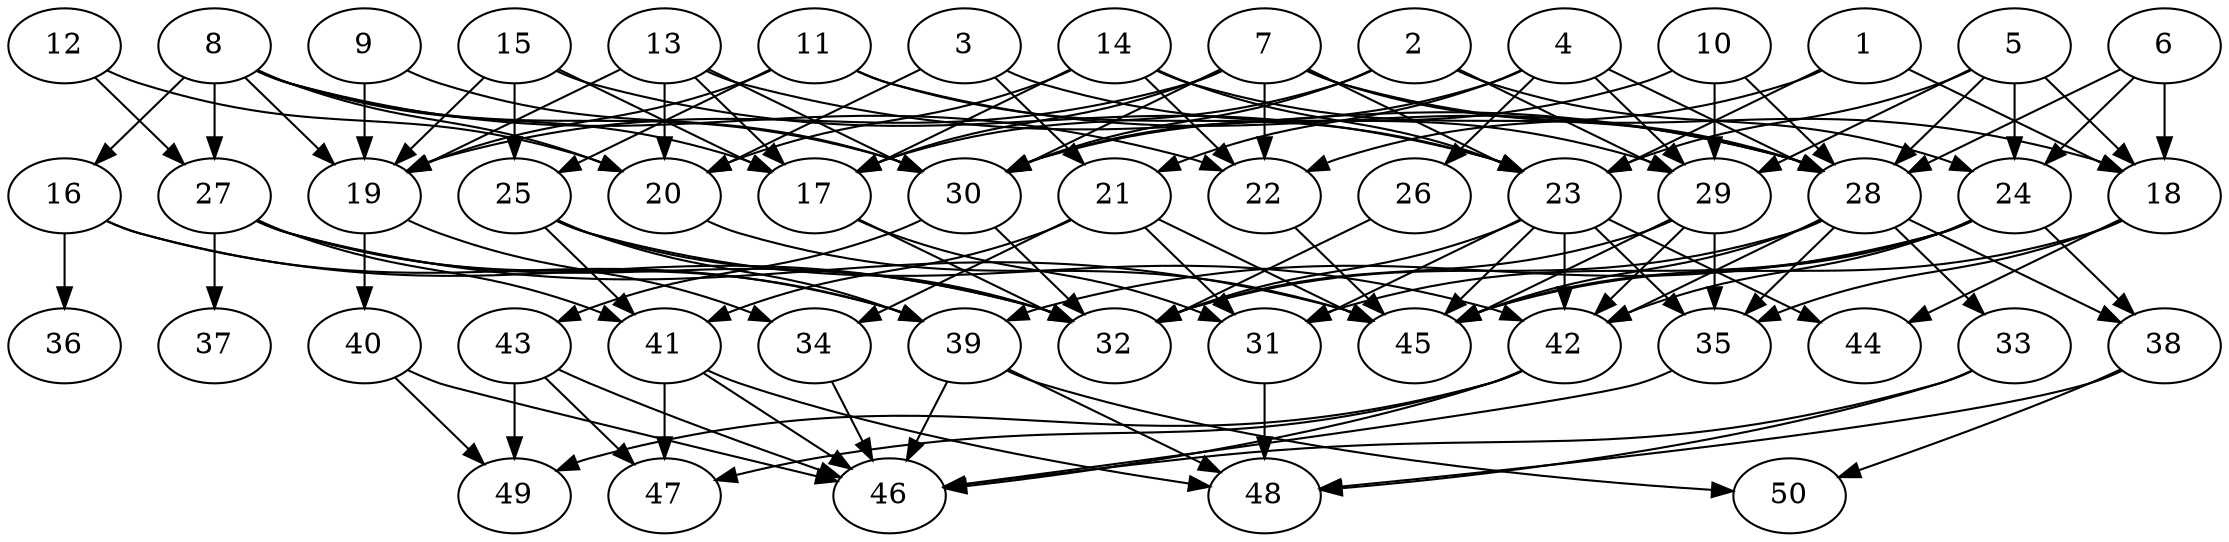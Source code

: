 // DAG automatically generated by daggen at Thu Oct  3 14:07:57 2019
// ./daggen --dot -n 50 --ccr 0.4 --fat 0.7 --regular 0.9 --density 0.6 --mindata 5242880 --maxdata 52428800 
digraph G {
  1 [size="130232320", alpha="0.07", expect_size="52092928"] 
  1 -> 18 [size ="52092928"]
  1 -> 22 [size ="52092928"]
  1 -> 23 [size ="52092928"]
  2 [size="95121920", alpha="0.15", expect_size="38048768"] 
  2 -> 17 [size ="38048768"]
  2 -> 24 [size ="38048768"]
  2 -> 29 [size ="38048768"]
  2 -> 30 [size ="38048768"]
  3 [size="45898240", alpha="0.06", expect_size="18359296"] 
  3 -> 20 [size ="18359296"]
  3 -> 21 [size ="18359296"]
  3 -> 29 [size ="18359296"]
  4 [size="44088320", alpha="0.02", expect_size="17635328"] 
  4 -> 21 [size ="17635328"]
  4 -> 26 [size ="17635328"]
  4 -> 28 [size ="17635328"]
  4 -> 29 [size ="17635328"]
  4 -> 30 [size ="17635328"]
  5 [size="69790720", alpha="0.15", expect_size="27916288"] 
  5 -> 18 [size ="27916288"]
  5 -> 23 [size ="27916288"]
  5 -> 24 [size ="27916288"]
  5 -> 28 [size ="27916288"]
  5 -> 29 [size ="27916288"]
  6 [size="33259520", alpha="0.13", expect_size="13303808"] 
  6 -> 18 [size ="13303808"]
  6 -> 24 [size ="13303808"]
  6 -> 28 [size ="13303808"]
  7 [size="63628800", alpha="0.13", expect_size="25451520"] 
  7 -> 17 [size ="25451520"]
  7 -> 18 [size ="25451520"]
  7 -> 19 [size ="25451520"]
  7 -> 22 [size ="25451520"]
  7 -> 23 [size ="25451520"]
  7 -> 28 [size ="25451520"]
  7 -> 30 [size ="25451520"]
  8 [size="77445120", alpha="0.06", expect_size="30978048"] 
  8 -> 16 [size ="30978048"]
  8 -> 17 [size ="30978048"]
  8 -> 19 [size ="30978048"]
  8 -> 20 [size ="30978048"]
  8 -> 22 [size ="30978048"]
  8 -> 27 [size ="30978048"]
  8 -> 30 [size ="30978048"]
  9 [size="41128960", alpha="0.14", expect_size="16451584"] 
  9 -> 19 [size ="16451584"]
  9 -> 30 [size ="16451584"]
  10 [size="122150400", alpha="0.05", expect_size="48860160"] 
  10 -> 28 [size ="48860160"]
  10 -> 29 [size ="48860160"]
  10 -> 30 [size ="48860160"]
  11 [size="70292480", alpha="0.15", expect_size="28116992"] 
  11 -> 19 [size ="28116992"]
  11 -> 23 [size ="28116992"]
  11 -> 25 [size ="28116992"]
  11 -> 28 [size ="28116992"]
  12 [size="112532480", alpha="0.09", expect_size="45012992"] 
  12 -> 20 [size ="45012992"]
  12 -> 27 [size ="45012992"]
  13 [size="83535360", alpha="0.15", expect_size="33414144"] 
  13 -> 17 [size ="33414144"]
  13 -> 19 [size ="33414144"]
  13 -> 20 [size ="33414144"]
  13 -> 28 [size ="33414144"]
  13 -> 30 [size ="33414144"]
  14 [size="116198400", alpha="0.04", expect_size="46479360"] 
  14 -> 17 [size ="46479360"]
  14 -> 20 [size ="46479360"]
  14 -> 22 [size ="46479360"]
  14 -> 23 [size ="46479360"]
  14 -> 28 [size ="46479360"]
  15 [size="127203840", alpha="0.09", expect_size="50881536"] 
  15 -> 17 [size ="50881536"]
  15 -> 19 [size ="50881536"]
  15 -> 23 [size ="50881536"]
  15 -> 25 [size ="50881536"]
  16 [size="99640320", alpha="0.04", expect_size="39856128"] 
  16 -> 32 [size ="39856128"]
  16 -> 36 [size ="39856128"]
  16 -> 39 [size ="39856128"]
  17 [size="57745920", alpha="0.06", expect_size="23098368"] 
  17 -> 31 [size ="23098368"]
  17 -> 32 [size ="23098368"]
  18 [size="17448960", alpha="0.10", expect_size="6979584"] 
  18 -> 35 [size ="6979584"]
  18 -> 44 [size ="6979584"]
  18 -> 45 [size ="6979584"]
  19 [size="50426880", alpha="0.18", expect_size="20170752"] 
  19 -> 34 [size ="20170752"]
  19 -> 40 [size ="20170752"]
  20 [size="17856000", alpha="0.19", expect_size="7142400"] 
  20 -> 45 [size ="7142400"]
  21 [size="47767040", alpha="0.01", expect_size="19106816"] 
  21 -> 31 [size ="19106816"]
  21 -> 34 [size ="19106816"]
  21 -> 41 [size ="19106816"]
  21 -> 45 [size ="19106816"]
  22 [size="18657280", alpha="0.17", expect_size="7462912"] 
  22 -> 45 [size ="7462912"]
  23 [size="71452160", alpha="0.18", expect_size="28580864"] 
  23 -> 31 [size ="28580864"]
  23 -> 32 [size ="28580864"]
  23 -> 35 [size ="28580864"]
  23 -> 42 [size ="28580864"]
  23 -> 44 [size ="28580864"]
  23 -> 45 [size ="28580864"]
  24 [size="41605120", alpha="0.04", expect_size="16642048"] 
  24 -> 31 [size ="16642048"]
  24 -> 38 [size ="16642048"]
  24 -> 39 [size ="16642048"]
  24 -> 42 [size ="16642048"]
  24 -> 45 [size ="16642048"]
  25 [size="66273280", alpha="0.00", expect_size="26509312"] 
  25 -> 32 [size ="26509312"]
  25 -> 39 [size ="26509312"]
  25 -> 41 [size ="26509312"]
  25 -> 42 [size ="26509312"]
  26 [size="119319040", alpha="0.19", expect_size="47727616"] 
  26 -> 32 [size ="47727616"]
  27 [size="26460160", alpha="0.07", expect_size="10584064"] 
  27 -> 32 [size ="10584064"]
  27 -> 37 [size ="10584064"]
  27 -> 39 [size ="10584064"]
  27 -> 41 [size ="10584064"]
  27 -> 45 [size ="10584064"]
  28 [size="61240320", alpha="0.06", expect_size="24496128"] 
  28 -> 32 [size ="24496128"]
  28 -> 33 [size ="24496128"]
  28 -> 35 [size ="24496128"]
  28 -> 38 [size ="24496128"]
  28 -> 42 [size ="24496128"]
  28 -> 45 [size ="24496128"]
  29 [size="122316800", alpha="0.10", expect_size="48926720"] 
  29 -> 32 [size ="48926720"]
  29 -> 35 [size ="48926720"]
  29 -> 42 [size ="48926720"]
  29 -> 45 [size ="48926720"]
  30 [size="108646400", alpha="0.12", expect_size="43458560"] 
  30 -> 32 [size ="43458560"]
  30 -> 43 [size ="43458560"]
  31 [size="105451520", alpha="0.04", expect_size="42180608"] 
  31 -> 48 [size ="42180608"]
  32 [size="111897600", alpha="0.12", expect_size="44759040"] 
  33 [size="92034560", alpha="0.13", expect_size="36813824"] 
  33 -> 46 [size ="36813824"]
  33 -> 48 [size ="36813824"]
  34 [size="78653440", alpha="0.11", expect_size="31461376"] 
  34 -> 46 [size ="31461376"]
  35 [size="102740480", alpha="0.08", expect_size="41096192"] 
  35 -> 46 [size ="41096192"]
  36 [size="103009280", alpha="0.00", expect_size="41203712"] 
  37 [size="99614720", alpha="0.00", expect_size="39845888"] 
  38 [size="25116160", alpha="0.01", expect_size="10046464"] 
  38 -> 48 [size ="10046464"]
  38 -> 50 [size ="10046464"]
  39 [size="61816320", alpha="0.07", expect_size="24726528"] 
  39 -> 46 [size ="24726528"]
  39 -> 48 [size ="24726528"]
  39 -> 50 [size ="24726528"]
  40 [size="119772160", alpha="0.15", expect_size="47908864"] 
  40 -> 46 [size ="47908864"]
  40 -> 49 [size ="47908864"]
  41 [size="72097280", alpha="0.08", expect_size="28838912"] 
  41 -> 46 [size ="28838912"]
  41 -> 47 [size ="28838912"]
  41 -> 48 [size ="28838912"]
  42 [size="93946880", alpha="0.02", expect_size="37578752"] 
  42 -> 46 [size ="37578752"]
  42 -> 47 [size ="37578752"]
  42 -> 49 [size ="37578752"]
  43 [size="48816640", alpha="0.07", expect_size="19526656"] 
  43 -> 46 [size ="19526656"]
  43 -> 47 [size ="19526656"]
  43 -> 49 [size ="19526656"]
  44 [size="125099520", alpha="0.16", expect_size="50039808"] 
  45 [size="71992320", alpha="0.14", expect_size="28796928"] 
  46 [size="121564160", alpha="0.10", expect_size="48625664"] 
  47 [size="124413440", alpha="0.08", expect_size="49765376"] 
  48 [size="125184000", alpha="0.15", expect_size="50073600"] 
  49 [size="128215040", alpha="0.20", expect_size="51286016"] 
  50 [size="52864000", alpha="0.01", expect_size="21145600"] 
}
